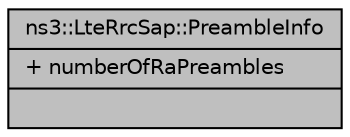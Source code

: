 digraph "ns3::LteRrcSap::PreambleInfo"
{
  edge [fontname="Helvetica",fontsize="10",labelfontname="Helvetica",labelfontsize="10"];
  node [fontname="Helvetica",fontsize="10",shape=record];
  Node1 [label="{ns3::LteRrcSap::PreambleInfo\n|+ numberOfRaPreambles\l|}",height=0.2,width=0.4,color="black", fillcolor="grey75", style="filled", fontcolor="black"];
}
